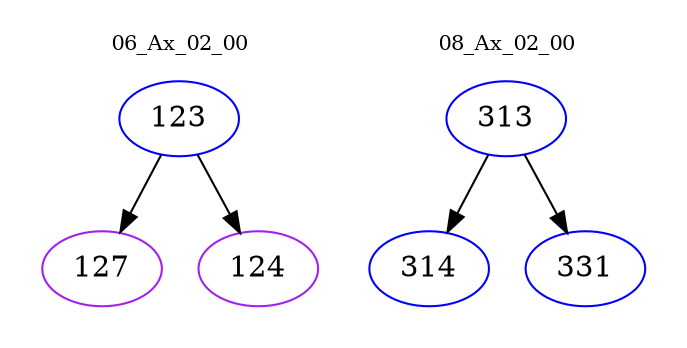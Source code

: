 digraph{
subgraph cluster_0 {
color = white
label = "06_Ax_02_00";
fontsize=10;
T0_123 [label="123", color="blue"]
T0_123 -> T0_127 [color="black"]
T0_127 [label="127", color="purple"]
T0_123 -> T0_124 [color="black"]
T0_124 [label="124", color="purple"]
}
subgraph cluster_1 {
color = white
label = "08_Ax_02_00";
fontsize=10;
T1_313 [label="313", color="blue"]
T1_313 -> T1_314 [color="black"]
T1_314 [label="314", color="blue"]
T1_313 -> T1_331 [color="black"]
T1_331 [label="331", color="blue"]
}
}
